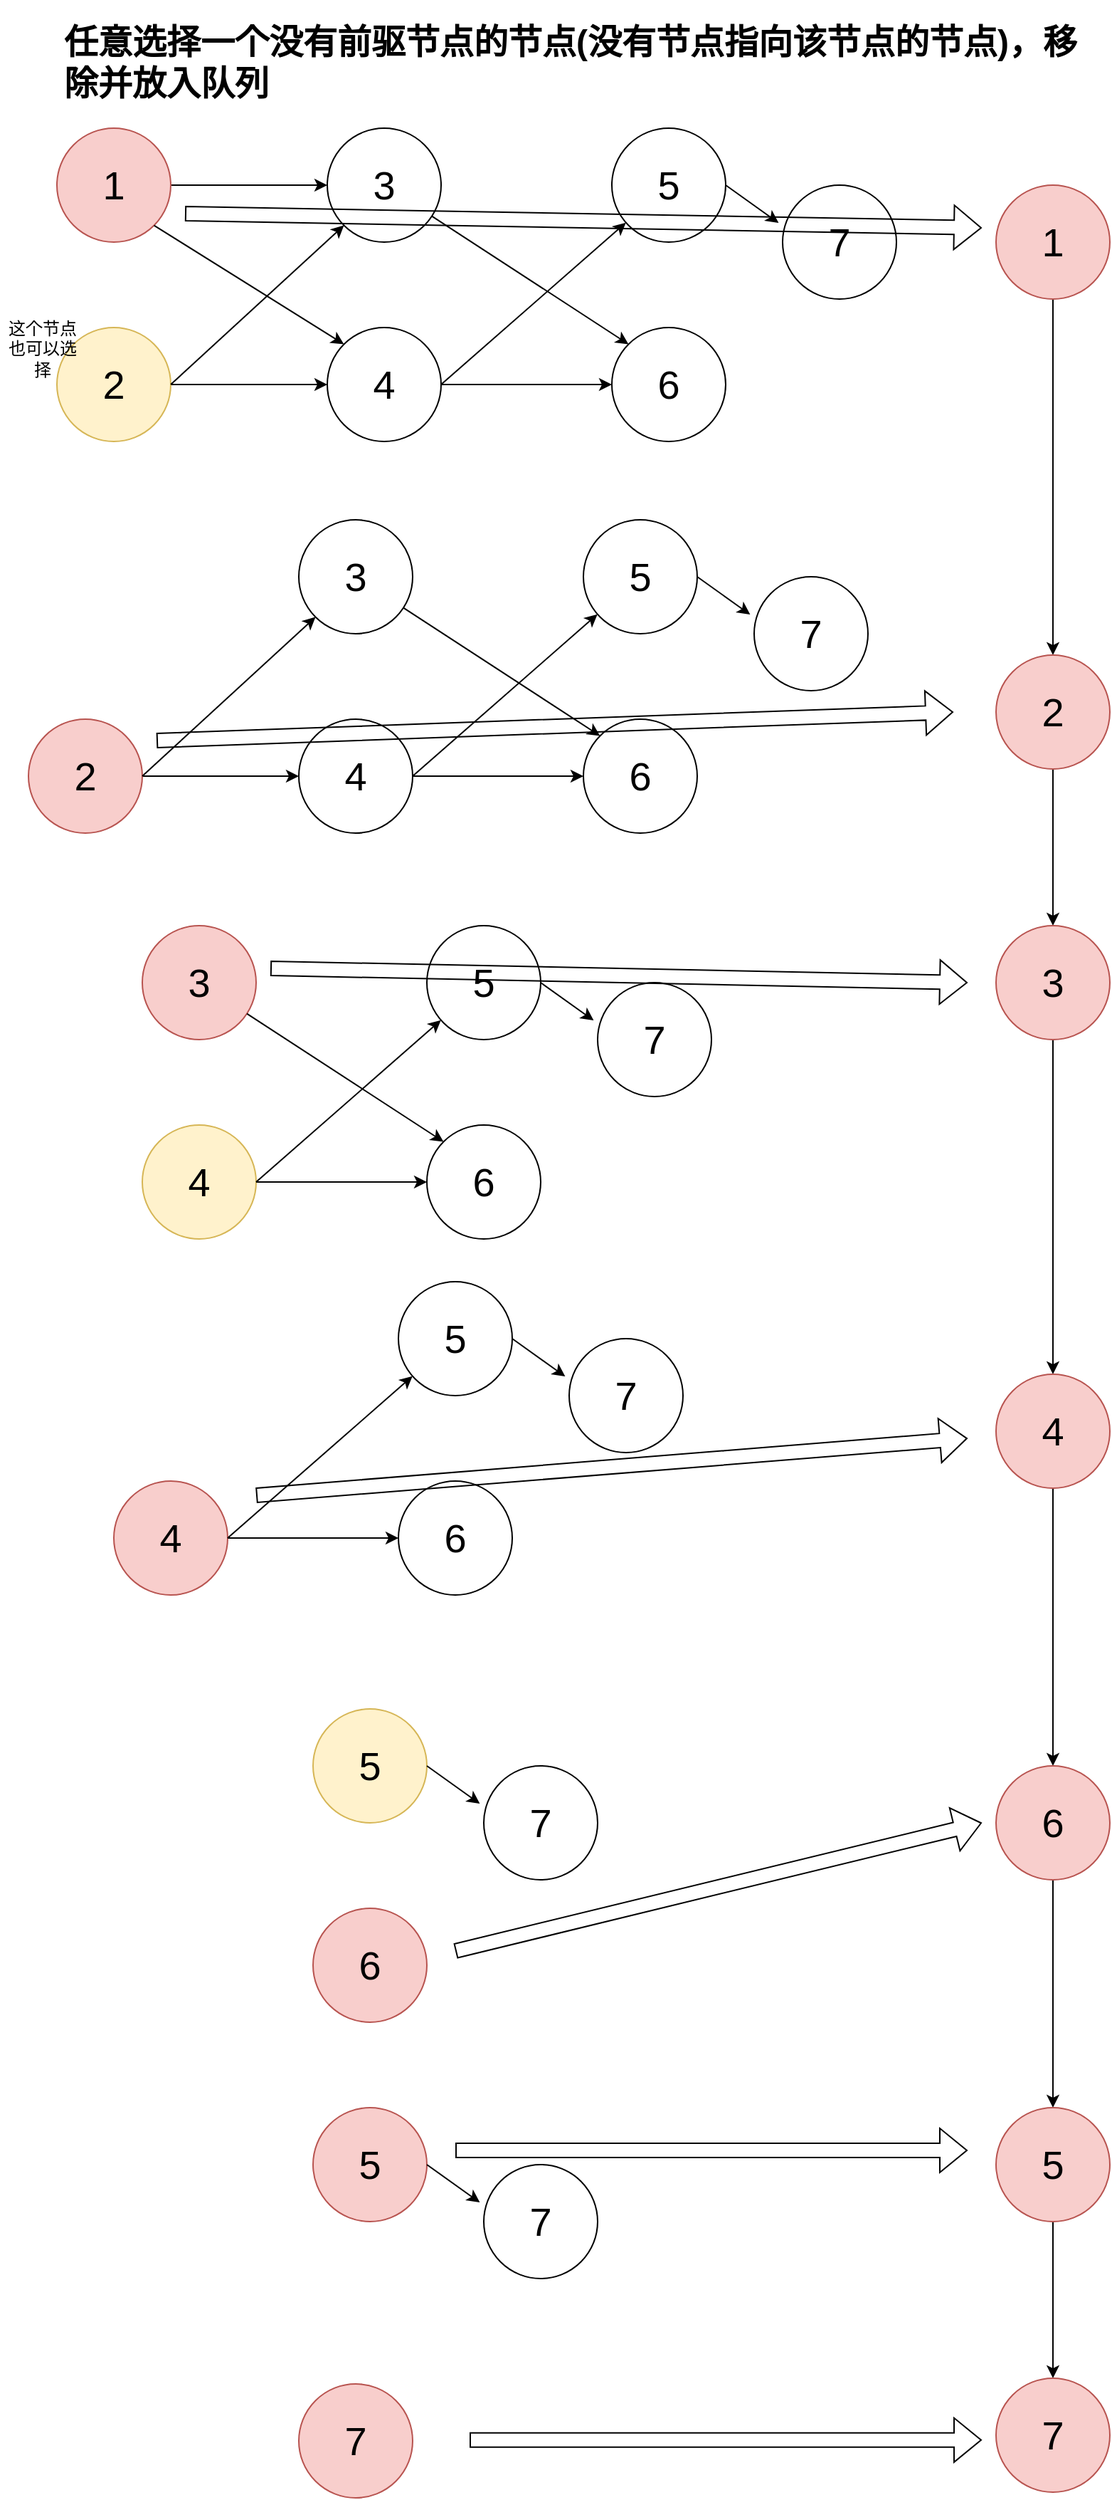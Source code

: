 <mxfile version="20.6.2" type="device"><diagram id="9TkwAuERKdxwC4YR_mTm" name="Page-1"><mxGraphModel dx="1742" dy="984" grid="1" gridSize="10" guides="1" tooltips="1" connect="1" arrows="1" fold="1" page="1" pageScale="1" pageWidth="827" pageHeight="1169" math="0" shadow="0"><root><mxCell id="0"/><mxCell id="1" parent="0"/><mxCell id="Ly1vH-CyXKcCOP3P2JzH-1" value="3" style="ellipse;whiteSpace=wrap;html=1;aspect=fixed;fontSize=28;sketch=0;shadow=0;" vertex="1" parent="1"><mxGeometry x="240" y="90" width="80" height="80" as="geometry"/></mxCell><mxCell id="Ly1vH-CyXKcCOP3P2JzH-2" value="4" style="ellipse;whiteSpace=wrap;html=1;aspect=fixed;fontSize=28;sketch=0;shadow=0;" vertex="1" parent="1"><mxGeometry x="240" y="230" width="80" height="80" as="geometry"/></mxCell><mxCell id="Ly1vH-CyXKcCOP3P2JzH-12" style="edgeStyle=orthogonalEdgeStyle;rounded=0;orthogonalLoop=1;jettySize=auto;html=1;exitX=1;exitY=0.5;exitDx=0;exitDy=0;entryX=0;entryY=0.5;entryDx=0;entryDy=0;fontSize=28;sketch=0;shadow=0;" edge="1" parent="1" source="Ly1vH-CyXKcCOP3P2JzH-3" target="Ly1vH-CyXKcCOP3P2JzH-2"><mxGeometry relative="1" as="geometry"/></mxCell><mxCell id="Ly1vH-CyXKcCOP3P2JzH-3" value="2" style="ellipse;whiteSpace=wrap;html=1;aspect=fixed;fontSize=28;sketch=0;shadow=0;fillColor=#fff2cc;strokeColor=#d6b656;" vertex="1" parent="1"><mxGeometry x="50" y="230" width="80" height="80" as="geometry"/></mxCell><mxCell id="Ly1vH-CyXKcCOP3P2JzH-4" value="7" style="ellipse;whiteSpace=wrap;html=1;aspect=fixed;fontSize=28;sketch=0;shadow=0;" vertex="1" parent="1"><mxGeometry x="560" y="130" width="80" height="80" as="geometry"/></mxCell><mxCell id="Ly1vH-CyXKcCOP3P2JzH-11" style="edgeStyle=orthogonalEdgeStyle;rounded=0;orthogonalLoop=1;jettySize=auto;html=1;exitX=1;exitY=0.5;exitDx=0;exitDy=0;entryX=0;entryY=0.5;entryDx=0;entryDy=0;fontSize=28;sketch=0;shadow=0;" edge="1" parent="1" source="Ly1vH-CyXKcCOP3P2JzH-5" target="Ly1vH-CyXKcCOP3P2JzH-1"><mxGeometry relative="1" as="geometry"/></mxCell><mxCell id="Ly1vH-CyXKcCOP3P2JzH-5" value="1" style="ellipse;whiteSpace=wrap;html=1;aspect=fixed;fontSize=28;sketch=0;shadow=0;fillColor=#f8cecc;strokeColor=#b85450;" vertex="1" parent="1"><mxGeometry x="50" y="90" width="80" height="80" as="geometry"/></mxCell><mxCell id="Ly1vH-CyXKcCOP3P2JzH-6" value="6" style="ellipse;whiteSpace=wrap;html=1;aspect=fixed;fontSize=28;sketch=0;shadow=0;spacingLeft=0;" vertex="1" parent="1"><mxGeometry x="440" y="230" width="80" height="80" as="geometry"/></mxCell><mxCell id="Ly1vH-CyXKcCOP3P2JzH-7" value="5" style="ellipse;whiteSpace=wrap;html=1;aspect=fixed;fontSize=28;sketch=0;shadow=0;" vertex="1" parent="1"><mxGeometry x="440" y="90" width="80" height="80" as="geometry"/></mxCell><mxCell id="Ly1vH-CyXKcCOP3P2JzH-10" value="" style="endArrow=classic;html=1;rounded=0;entryX=0;entryY=1;entryDx=0;entryDy=0;exitX=1;exitY=0.5;exitDx=0;exitDy=0;fontSize=28;sketch=0;shadow=0;" edge="1" parent="1" source="Ly1vH-CyXKcCOP3P2JzH-3" target="Ly1vH-CyXKcCOP3P2JzH-1"><mxGeometry width="50" height="50" relative="1" as="geometry"><mxPoint x="130" y="270" as="sourcePoint"/><mxPoint x="180" y="220" as="targetPoint"/></mxGeometry></mxCell><mxCell id="Ly1vH-CyXKcCOP3P2JzH-15" value="" style="endArrow=classic;html=1;rounded=0;exitX=1;exitY=1;exitDx=0;exitDy=0;entryX=0;entryY=0;entryDx=0;entryDy=0;fontSize=28;sketch=0;shadow=0;" edge="1" parent="1" source="Ly1vH-CyXKcCOP3P2JzH-5" target="Ly1vH-CyXKcCOP3P2JzH-2"><mxGeometry width="50" height="50" relative="1" as="geometry"><mxPoint x="110" y="370" as="sourcePoint"/><mxPoint x="160" y="320" as="targetPoint"/></mxGeometry></mxCell><mxCell id="Ly1vH-CyXKcCOP3P2JzH-18" value="" style="endArrow=classic;html=1;rounded=0;entryX=0;entryY=0;entryDx=0;entryDy=0;fontSize=28;sketch=0;shadow=0;" edge="1" parent="1" source="Ly1vH-CyXKcCOP3P2JzH-1" target="Ly1vH-CyXKcCOP3P2JzH-6"><mxGeometry width="50" height="50" relative="1" as="geometry"><mxPoint x="480" y="200" as="sourcePoint"/><mxPoint x="530" y="150" as="targetPoint"/></mxGeometry></mxCell><mxCell id="Ly1vH-CyXKcCOP3P2JzH-19" value="" style="endArrow=classic;html=1;rounded=0;exitX=1;exitY=0.5;exitDx=0;exitDy=0;entryX=0;entryY=0.5;entryDx=0;entryDy=0;fontSize=28;sketch=0;shadow=0;" edge="1" parent="1" source="Ly1vH-CyXKcCOP3P2JzH-2" target="Ly1vH-CyXKcCOP3P2JzH-6"><mxGeometry width="50" height="50" relative="1" as="geometry"><mxPoint x="480" y="200" as="sourcePoint"/><mxPoint x="530" y="150" as="targetPoint"/></mxGeometry></mxCell><mxCell id="Ly1vH-CyXKcCOP3P2JzH-20" value="" style="endArrow=classic;html=1;rounded=0;exitX=1;exitY=0.5;exitDx=0;exitDy=0;fontSize=28;sketch=0;shadow=0;" edge="1" parent="1" source="Ly1vH-CyXKcCOP3P2JzH-2" target="Ly1vH-CyXKcCOP3P2JzH-7"><mxGeometry width="50" height="50" relative="1" as="geometry"><mxPoint x="480" y="200" as="sourcePoint"/><mxPoint x="530" y="150" as="targetPoint"/></mxGeometry></mxCell><mxCell id="Ly1vH-CyXKcCOP3P2JzH-21" value="" style="endArrow=classic;html=1;rounded=0;exitX=1;exitY=0.5;exitDx=0;exitDy=0;entryX=-0.035;entryY=0.332;entryDx=0;entryDy=0;entryPerimeter=0;fontSize=28;sketch=0;shadow=0;" edge="1" parent="1" source="Ly1vH-CyXKcCOP3P2JzH-7" target="Ly1vH-CyXKcCOP3P2JzH-4"><mxGeometry width="50" height="50" relative="1" as="geometry"><mxPoint x="480" y="200" as="sourcePoint"/><mxPoint x="530" y="150" as="targetPoint"/></mxGeometry></mxCell><mxCell id="Ly1vH-CyXKcCOP3P2JzH-22" value="3" style="ellipse;whiteSpace=wrap;html=1;aspect=fixed;fontSize=28;sketch=0;shadow=0;" vertex="1" parent="1"><mxGeometry x="220" y="365" width="80" height="80" as="geometry"/></mxCell><mxCell id="Ly1vH-CyXKcCOP3P2JzH-23" value="4" style="ellipse;whiteSpace=wrap;html=1;aspect=fixed;fontSize=28;sketch=0;shadow=0;" vertex="1" parent="1"><mxGeometry x="220" y="505" width="80" height="80" as="geometry"/></mxCell><mxCell id="Ly1vH-CyXKcCOP3P2JzH-24" style="edgeStyle=orthogonalEdgeStyle;rounded=0;orthogonalLoop=1;jettySize=auto;html=1;exitX=1;exitY=0.5;exitDx=0;exitDy=0;entryX=0;entryY=0.5;entryDx=0;entryDy=0;fontSize=28;sketch=0;shadow=0;" edge="1" parent="1" source="Ly1vH-CyXKcCOP3P2JzH-25" target="Ly1vH-CyXKcCOP3P2JzH-23"><mxGeometry relative="1" as="geometry"/></mxCell><mxCell id="Ly1vH-CyXKcCOP3P2JzH-25" value="2" style="ellipse;whiteSpace=wrap;html=1;aspect=fixed;fontSize=28;sketch=0;shadow=0;fillColor=#f8cecc;strokeColor=#b85450;" vertex="1" parent="1"><mxGeometry x="30" y="505" width="80" height="80" as="geometry"/></mxCell><mxCell id="Ly1vH-CyXKcCOP3P2JzH-26" value="7" style="ellipse;whiteSpace=wrap;html=1;aspect=fixed;fontSize=28;sketch=0;shadow=0;" vertex="1" parent="1"><mxGeometry x="540" y="405" width="80" height="80" as="geometry"/></mxCell><mxCell id="Ly1vH-CyXKcCOP3P2JzH-53" value="" style="edgeStyle=orthogonalEdgeStyle;rounded=0;sketch=0;orthogonalLoop=1;jettySize=auto;html=1;" edge="1" parent="1" source="Ly1vH-CyXKcCOP3P2JzH-28" target="Ly1vH-CyXKcCOP3P2JzH-48"><mxGeometry relative="1" as="geometry"/></mxCell><mxCell id="Ly1vH-CyXKcCOP3P2JzH-28" value="1" style="ellipse;whiteSpace=wrap;html=1;aspect=fixed;fontSize=28;sketch=0;shadow=0;fillColor=#f8cecc;strokeColor=#b85450;" vertex="1" parent="1"><mxGeometry x="710" y="130" width="80" height="80" as="geometry"/></mxCell><mxCell id="Ly1vH-CyXKcCOP3P2JzH-29" value="6" style="ellipse;whiteSpace=wrap;html=1;aspect=fixed;fontSize=28;sketch=0;shadow=0;" vertex="1" parent="1"><mxGeometry x="420" y="505" width="80" height="80" as="geometry"/></mxCell><mxCell id="Ly1vH-CyXKcCOP3P2JzH-30" value="5" style="ellipse;whiteSpace=wrap;html=1;aspect=fixed;fontSize=28;sketch=0;shadow=0;" vertex="1" parent="1"><mxGeometry x="420" y="365" width="80" height="80" as="geometry"/></mxCell><mxCell id="Ly1vH-CyXKcCOP3P2JzH-31" value="" style="endArrow=classic;html=1;rounded=0;entryX=0;entryY=1;entryDx=0;entryDy=0;exitX=1;exitY=0.5;exitDx=0;exitDy=0;fontSize=28;sketch=0;shadow=0;" edge="1" parent="1" source="Ly1vH-CyXKcCOP3P2JzH-25" target="Ly1vH-CyXKcCOP3P2JzH-22"><mxGeometry width="50" height="50" relative="1" as="geometry"><mxPoint x="110" y="545" as="sourcePoint"/><mxPoint x="160" y="495" as="targetPoint"/></mxGeometry></mxCell><mxCell id="Ly1vH-CyXKcCOP3P2JzH-33" value="" style="endArrow=classic;html=1;rounded=0;entryX=0;entryY=0;entryDx=0;entryDy=0;fontSize=28;sketch=0;shadow=0;" edge="1" parent="1" source="Ly1vH-CyXKcCOP3P2JzH-22" target="Ly1vH-CyXKcCOP3P2JzH-29"><mxGeometry width="50" height="50" relative="1" as="geometry"><mxPoint x="460" y="475" as="sourcePoint"/><mxPoint x="510" y="425" as="targetPoint"/></mxGeometry></mxCell><mxCell id="Ly1vH-CyXKcCOP3P2JzH-34" value="" style="endArrow=classic;html=1;rounded=0;exitX=1;exitY=0.5;exitDx=0;exitDy=0;entryX=0;entryY=0.5;entryDx=0;entryDy=0;fontSize=28;sketch=0;shadow=0;" edge="1" parent="1" source="Ly1vH-CyXKcCOP3P2JzH-23" target="Ly1vH-CyXKcCOP3P2JzH-29"><mxGeometry width="50" height="50" relative="1" as="geometry"><mxPoint x="460" y="475" as="sourcePoint"/><mxPoint x="510" y="425" as="targetPoint"/></mxGeometry></mxCell><mxCell id="Ly1vH-CyXKcCOP3P2JzH-35" value="" style="endArrow=classic;html=1;rounded=0;exitX=1;exitY=0.5;exitDx=0;exitDy=0;fontSize=28;sketch=0;shadow=0;" edge="1" parent="1" source="Ly1vH-CyXKcCOP3P2JzH-23" target="Ly1vH-CyXKcCOP3P2JzH-30"><mxGeometry width="50" height="50" relative="1" as="geometry"><mxPoint x="460" y="475" as="sourcePoint"/><mxPoint x="510" y="425" as="targetPoint"/></mxGeometry></mxCell><mxCell id="Ly1vH-CyXKcCOP3P2JzH-36" value="" style="endArrow=classic;html=1;rounded=0;exitX=1;exitY=0.5;exitDx=0;exitDy=0;entryX=-0.035;entryY=0.332;entryDx=0;entryDy=0;entryPerimeter=0;fontSize=28;sketch=0;shadow=0;" edge="1" parent="1" source="Ly1vH-CyXKcCOP3P2JzH-30" target="Ly1vH-CyXKcCOP3P2JzH-26"><mxGeometry width="50" height="50" relative="1" as="geometry"><mxPoint x="460" y="475" as="sourcePoint"/><mxPoint x="510" y="425" as="targetPoint"/></mxGeometry></mxCell><mxCell id="Ly1vH-CyXKcCOP3P2JzH-37" value="3" style="ellipse;whiteSpace=wrap;html=1;aspect=fixed;fontSize=28;sketch=0;shadow=0;fillColor=#f8cecc;strokeColor=#b85450;" vertex="1" parent="1"><mxGeometry x="110" y="650" width="80" height="80" as="geometry"/></mxCell><mxCell id="Ly1vH-CyXKcCOP3P2JzH-38" value="4" style="ellipse;whiteSpace=wrap;html=1;aspect=fixed;fontSize=28;sketch=0;shadow=0;fillColor=#fff2cc;strokeColor=#d6b656;" vertex="1" parent="1"><mxGeometry x="110" y="790" width="80" height="80" as="geometry"/></mxCell><mxCell id="Ly1vH-CyXKcCOP3P2JzH-39" value="7" style="ellipse;whiteSpace=wrap;html=1;aspect=fixed;fontSize=28;sketch=0;shadow=0;" vertex="1" parent="1"><mxGeometry x="430" y="690" width="80" height="80" as="geometry"/></mxCell><mxCell id="Ly1vH-CyXKcCOP3P2JzH-40" value="6" style="ellipse;whiteSpace=wrap;html=1;aspect=fixed;fontSize=28;sketch=0;shadow=0;" vertex="1" parent="1"><mxGeometry x="310" y="790" width="80" height="80" as="geometry"/></mxCell><mxCell id="Ly1vH-CyXKcCOP3P2JzH-41" value="5" style="ellipse;whiteSpace=wrap;html=1;aspect=fixed;fontSize=28;sketch=0;shadow=0;" vertex="1" parent="1"><mxGeometry x="310" y="650" width="80" height="80" as="geometry"/></mxCell><mxCell id="Ly1vH-CyXKcCOP3P2JzH-42" value="" style="endArrow=classic;html=1;rounded=0;entryX=0;entryY=0;entryDx=0;entryDy=0;fontSize=28;sketch=0;shadow=0;" edge="1" parent="1" source="Ly1vH-CyXKcCOP3P2JzH-37" target="Ly1vH-CyXKcCOP3P2JzH-40"><mxGeometry width="50" height="50" relative="1" as="geometry"><mxPoint x="350" y="760" as="sourcePoint"/><mxPoint x="400" y="710" as="targetPoint"/></mxGeometry></mxCell><mxCell id="Ly1vH-CyXKcCOP3P2JzH-43" value="" style="endArrow=classic;html=1;rounded=0;exitX=1;exitY=0.5;exitDx=0;exitDy=0;entryX=0;entryY=0.5;entryDx=0;entryDy=0;fontSize=28;sketch=0;shadow=0;" edge="1" parent="1" source="Ly1vH-CyXKcCOP3P2JzH-38" target="Ly1vH-CyXKcCOP3P2JzH-40"><mxGeometry width="50" height="50" relative="1" as="geometry"><mxPoint x="350" y="760" as="sourcePoint"/><mxPoint x="400" y="710" as="targetPoint"/></mxGeometry></mxCell><mxCell id="Ly1vH-CyXKcCOP3P2JzH-44" value="" style="endArrow=classic;html=1;rounded=0;exitX=1;exitY=0.5;exitDx=0;exitDy=0;fontSize=28;sketch=0;shadow=0;" edge="1" parent="1" source="Ly1vH-CyXKcCOP3P2JzH-38" target="Ly1vH-CyXKcCOP3P2JzH-41"><mxGeometry width="50" height="50" relative="1" as="geometry"><mxPoint x="350" y="760" as="sourcePoint"/><mxPoint x="400" y="710" as="targetPoint"/></mxGeometry></mxCell><mxCell id="Ly1vH-CyXKcCOP3P2JzH-45" value="" style="endArrow=classic;html=1;rounded=0;exitX=1;exitY=0.5;exitDx=0;exitDy=0;entryX=-0.035;entryY=0.332;entryDx=0;entryDy=0;entryPerimeter=0;fontSize=28;sketch=0;shadow=0;" edge="1" parent="1" source="Ly1vH-CyXKcCOP3P2JzH-41" target="Ly1vH-CyXKcCOP3P2JzH-39"><mxGeometry width="50" height="50" relative="1" as="geometry"><mxPoint x="350" y="760" as="sourcePoint"/><mxPoint x="400" y="710" as="targetPoint"/></mxGeometry></mxCell><mxCell id="Ly1vH-CyXKcCOP3P2JzH-64" style="edgeStyle=orthogonalEdgeStyle;rounded=0;sketch=0;orthogonalLoop=1;jettySize=auto;html=1;entryX=0.5;entryY=0;entryDx=0;entryDy=0;" edge="1" parent="1" source="Ly1vH-CyXKcCOP3P2JzH-48" target="Ly1vH-CyXKcCOP3P2JzH-63"><mxGeometry relative="1" as="geometry"/></mxCell><mxCell id="Ly1vH-CyXKcCOP3P2JzH-48" value="2" style="ellipse;whiteSpace=wrap;html=1;aspect=fixed;fontSize=28;sketch=0;shadow=0;fillColor=#f8cecc;strokeColor=#b85450;" vertex="1" parent="1"><mxGeometry x="710" y="460" width="80" height="80" as="geometry"/></mxCell><mxCell id="Ly1vH-CyXKcCOP3P2JzH-55" value="4" style="ellipse;whiteSpace=wrap;html=1;aspect=fixed;fontSize=28;sketch=0;shadow=0;fillColor=#f8cecc;strokeColor=#b85450;" vertex="1" parent="1"><mxGeometry x="90" y="1040" width="80" height="80" as="geometry"/></mxCell><mxCell id="Ly1vH-CyXKcCOP3P2JzH-56" value="7" style="ellipse;whiteSpace=wrap;html=1;aspect=fixed;fontSize=28;sketch=0;shadow=0;" vertex="1" parent="1"><mxGeometry x="410" y="940" width="80" height="80" as="geometry"/></mxCell><mxCell id="Ly1vH-CyXKcCOP3P2JzH-57" value="6" style="ellipse;whiteSpace=wrap;html=1;aspect=fixed;fontSize=28;sketch=0;shadow=0;" vertex="1" parent="1"><mxGeometry x="290" y="1040" width="80" height="80" as="geometry"/></mxCell><mxCell id="Ly1vH-CyXKcCOP3P2JzH-58" value="5" style="ellipse;whiteSpace=wrap;html=1;aspect=fixed;fontSize=28;sketch=0;shadow=0;" vertex="1" parent="1"><mxGeometry x="290" y="900" width="80" height="80" as="geometry"/></mxCell><mxCell id="Ly1vH-CyXKcCOP3P2JzH-60" value="" style="endArrow=classic;html=1;rounded=0;exitX=1;exitY=0.5;exitDx=0;exitDy=0;entryX=0;entryY=0.5;entryDx=0;entryDy=0;fontSize=28;sketch=0;shadow=0;" edge="1" parent="1" source="Ly1vH-CyXKcCOP3P2JzH-55" target="Ly1vH-CyXKcCOP3P2JzH-57"><mxGeometry width="50" height="50" relative="1" as="geometry"><mxPoint x="330" y="1010" as="sourcePoint"/><mxPoint x="380" y="960" as="targetPoint"/></mxGeometry></mxCell><mxCell id="Ly1vH-CyXKcCOP3P2JzH-61" value="" style="endArrow=classic;html=1;rounded=0;exitX=1;exitY=0.5;exitDx=0;exitDy=0;fontSize=28;sketch=0;shadow=0;" edge="1" parent="1" source="Ly1vH-CyXKcCOP3P2JzH-55" target="Ly1vH-CyXKcCOP3P2JzH-58"><mxGeometry width="50" height="50" relative="1" as="geometry"><mxPoint x="330" y="1010" as="sourcePoint"/><mxPoint x="380" y="960" as="targetPoint"/></mxGeometry></mxCell><mxCell id="Ly1vH-CyXKcCOP3P2JzH-62" value="" style="endArrow=classic;html=1;rounded=0;exitX=1;exitY=0.5;exitDx=0;exitDy=0;entryX=-0.035;entryY=0.332;entryDx=0;entryDy=0;entryPerimeter=0;fontSize=28;sketch=0;shadow=0;" edge="1" parent="1" source="Ly1vH-CyXKcCOP3P2JzH-58" target="Ly1vH-CyXKcCOP3P2JzH-56"><mxGeometry width="50" height="50" relative="1" as="geometry"><mxPoint x="330" y="1010" as="sourcePoint"/><mxPoint x="380" y="960" as="targetPoint"/></mxGeometry></mxCell><mxCell id="Ly1vH-CyXKcCOP3P2JzH-80" style="edgeStyle=orthogonalEdgeStyle;rounded=0;sketch=0;orthogonalLoop=1;jettySize=auto;html=1;" edge="1" parent="1" source="Ly1vH-CyXKcCOP3P2JzH-63" target="Ly1vH-CyXKcCOP3P2JzH-79"><mxGeometry relative="1" as="geometry"/></mxCell><mxCell id="Ly1vH-CyXKcCOP3P2JzH-63" value="3" style="ellipse;whiteSpace=wrap;html=1;aspect=fixed;fontSize=28;sketch=0;shadow=0;fillColor=#f8cecc;strokeColor=#b85450;" vertex="1" parent="1"><mxGeometry x="710" y="650" width="80" height="80" as="geometry"/></mxCell><mxCell id="Ly1vH-CyXKcCOP3P2JzH-72" value="7" style="ellipse;whiteSpace=wrap;html=1;aspect=fixed;fontSize=28;sketch=0;shadow=0;" vertex="1" parent="1"><mxGeometry x="350" y="1240" width="80" height="80" as="geometry"/></mxCell><mxCell id="Ly1vH-CyXKcCOP3P2JzH-73" value="6" style="ellipse;whiteSpace=wrap;html=1;aspect=fixed;fontSize=28;sketch=0;shadow=0;fillColor=#f8cecc;strokeColor=#b85450;" vertex="1" parent="1"><mxGeometry x="230" y="1340" width="80" height="80" as="geometry"/></mxCell><mxCell id="Ly1vH-CyXKcCOP3P2JzH-74" value="5" style="ellipse;whiteSpace=wrap;html=1;aspect=fixed;fontSize=28;sketch=0;shadow=0;fillColor=#fff2cc;strokeColor=#d6b656;" vertex="1" parent="1"><mxGeometry x="230" y="1200" width="80" height="80" as="geometry"/></mxCell><mxCell id="Ly1vH-CyXKcCOP3P2JzH-77" value="" style="endArrow=classic;html=1;rounded=0;exitX=1;exitY=0.5;exitDx=0;exitDy=0;entryX=-0.035;entryY=0.332;entryDx=0;entryDy=0;entryPerimeter=0;fontSize=28;sketch=0;shadow=0;" edge="1" parent="1" source="Ly1vH-CyXKcCOP3P2JzH-74" target="Ly1vH-CyXKcCOP3P2JzH-72"><mxGeometry width="50" height="50" relative="1" as="geometry"><mxPoint x="270" y="1310" as="sourcePoint"/><mxPoint x="320" y="1260" as="targetPoint"/></mxGeometry></mxCell><mxCell id="Ly1vH-CyXKcCOP3P2JzH-82" style="edgeStyle=orthogonalEdgeStyle;rounded=0;sketch=0;orthogonalLoop=1;jettySize=auto;html=1;" edge="1" parent="1" source="Ly1vH-CyXKcCOP3P2JzH-79" target="Ly1vH-CyXKcCOP3P2JzH-81"><mxGeometry relative="1" as="geometry"/></mxCell><mxCell id="Ly1vH-CyXKcCOP3P2JzH-79" value="4" style="ellipse;whiteSpace=wrap;html=1;aspect=fixed;fontSize=28;sketch=0;shadow=0;fillColor=#f8cecc;strokeColor=#b85450;" vertex="1" parent="1"><mxGeometry x="710" y="965" width="80" height="80" as="geometry"/></mxCell><mxCell id="Ly1vH-CyXKcCOP3P2JzH-87" style="edgeStyle=orthogonalEdgeStyle;rounded=0;sketch=0;orthogonalLoop=1;jettySize=auto;html=1;entryX=0.5;entryY=0;entryDx=0;entryDy=0;" edge="1" parent="1" source="Ly1vH-CyXKcCOP3P2JzH-81" target="Ly1vH-CyXKcCOP3P2JzH-86"><mxGeometry relative="1" as="geometry"/></mxCell><mxCell id="Ly1vH-CyXKcCOP3P2JzH-81" value="6" style="ellipse;whiteSpace=wrap;html=1;aspect=fixed;fontSize=28;sketch=0;shadow=0;fillColor=#f8cecc;strokeColor=#b85450;" vertex="1" parent="1"><mxGeometry x="710" y="1240" width="80" height="80" as="geometry"/></mxCell><mxCell id="Ly1vH-CyXKcCOP3P2JzH-83" value="7" style="ellipse;whiteSpace=wrap;html=1;aspect=fixed;fontSize=28;sketch=0;shadow=0;" vertex="1" parent="1"><mxGeometry x="350" y="1520" width="80" height="80" as="geometry"/></mxCell><mxCell id="Ly1vH-CyXKcCOP3P2JzH-84" value="5" style="ellipse;whiteSpace=wrap;html=1;aspect=fixed;fontSize=28;sketch=0;shadow=0;fillColor=#f8cecc;strokeColor=#b85450;" vertex="1" parent="1"><mxGeometry x="230" y="1480" width="80" height="80" as="geometry"/></mxCell><mxCell id="Ly1vH-CyXKcCOP3P2JzH-85" value="" style="endArrow=classic;html=1;rounded=0;exitX=1;exitY=0.5;exitDx=0;exitDy=0;entryX=-0.035;entryY=0.332;entryDx=0;entryDy=0;entryPerimeter=0;fontSize=28;sketch=0;shadow=0;" edge="1" parent="1" source="Ly1vH-CyXKcCOP3P2JzH-84" target="Ly1vH-CyXKcCOP3P2JzH-83"><mxGeometry width="50" height="50" relative="1" as="geometry"><mxPoint x="270" y="1590" as="sourcePoint"/><mxPoint x="320" y="1540" as="targetPoint"/></mxGeometry></mxCell><mxCell id="Ly1vH-CyXKcCOP3P2JzH-90" style="edgeStyle=orthogonalEdgeStyle;rounded=0;sketch=0;orthogonalLoop=1;jettySize=auto;html=1;" edge="1" parent="1" source="Ly1vH-CyXKcCOP3P2JzH-86" target="Ly1vH-CyXKcCOP3P2JzH-89"><mxGeometry relative="1" as="geometry"/></mxCell><mxCell id="Ly1vH-CyXKcCOP3P2JzH-86" value="5" style="ellipse;whiteSpace=wrap;html=1;aspect=fixed;fontSize=28;sketch=0;shadow=0;fillColor=#f8cecc;strokeColor=#b85450;" vertex="1" parent="1"><mxGeometry x="710" y="1480" width="80" height="80" as="geometry"/></mxCell><mxCell id="Ly1vH-CyXKcCOP3P2JzH-88" value="7" style="ellipse;whiteSpace=wrap;html=1;aspect=fixed;fontSize=28;sketch=0;shadow=0;fillColor=#f8cecc;strokeColor=#b85450;" vertex="1" parent="1"><mxGeometry x="220" y="1674" width="80" height="80" as="geometry"/></mxCell><mxCell id="Ly1vH-CyXKcCOP3P2JzH-89" value="7" style="ellipse;whiteSpace=wrap;html=1;aspect=fixed;fontSize=28;sketch=0;shadow=0;fillColor=#f8cecc;strokeColor=#b85450;" vertex="1" parent="1"><mxGeometry x="710" y="1670" width="80" height="80" as="geometry"/></mxCell><mxCell id="Ly1vH-CyXKcCOP3P2JzH-91" value="" style="shape=flexArrow;endArrow=classic;html=1;rounded=0;sketch=0;" edge="1" parent="1"><mxGeometry width="50" height="50" relative="1" as="geometry"><mxPoint x="140" y="150" as="sourcePoint"/><mxPoint x="700" y="160" as="targetPoint"/></mxGeometry></mxCell><mxCell id="Ly1vH-CyXKcCOP3P2JzH-92" value="" style="shape=flexArrow;endArrow=classic;html=1;rounded=0;sketch=0;" edge="1" parent="1"><mxGeometry width="50" height="50" relative="1" as="geometry"><mxPoint x="120" y="520" as="sourcePoint"/><mxPoint x="680" y="500" as="targetPoint"/></mxGeometry></mxCell><mxCell id="Ly1vH-CyXKcCOP3P2JzH-93" value="" style="shape=flexArrow;endArrow=classic;html=1;rounded=0;sketch=0;" edge="1" parent="1"><mxGeometry width="50" height="50" relative="1" as="geometry"><mxPoint x="200" y="680" as="sourcePoint"/><mxPoint x="690" y="690" as="targetPoint"/></mxGeometry></mxCell><mxCell id="Ly1vH-CyXKcCOP3P2JzH-94" value="" style="shape=flexArrow;endArrow=classic;html=1;rounded=0;sketch=0;" edge="1" parent="1"><mxGeometry width="50" height="50" relative="1" as="geometry"><mxPoint x="190" y="1050" as="sourcePoint"/><mxPoint x="690" y="1010" as="targetPoint"/></mxGeometry></mxCell><mxCell id="Ly1vH-CyXKcCOP3P2JzH-95" value="" style="shape=flexArrow;endArrow=classic;html=1;rounded=0;sketch=0;" edge="1" parent="1"><mxGeometry width="50" height="50" relative="1" as="geometry"><mxPoint x="330" y="1370" as="sourcePoint"/><mxPoint x="700" y="1280" as="targetPoint"/></mxGeometry></mxCell><mxCell id="Ly1vH-CyXKcCOP3P2JzH-96" value="" style="shape=flexArrow;endArrow=classic;html=1;rounded=0;sketch=0;" edge="1" parent="1"><mxGeometry width="50" height="50" relative="1" as="geometry"><mxPoint x="330" y="1510" as="sourcePoint"/><mxPoint x="690" y="1510" as="targetPoint"/></mxGeometry></mxCell><mxCell id="Ly1vH-CyXKcCOP3P2JzH-97" value="" style="shape=flexArrow;endArrow=classic;html=1;rounded=0;sketch=0;" edge="1" parent="1"><mxGeometry width="50" height="50" relative="1" as="geometry"><mxPoint x="340" y="1713.41" as="sourcePoint"/><mxPoint x="700" y="1713.41" as="targetPoint"/></mxGeometry></mxCell><mxCell id="Ly1vH-CyXKcCOP3P2JzH-100" value="&lt;h1&gt;任意选择一个没有前驱节点的节点(没有节点指向该节点的节点)，移除并放入队列&lt;br&gt;&lt;/h1&gt;" style="text;html=1;strokeColor=none;fillColor=none;spacing=5;spacingTop=-20;whiteSpace=wrap;overflow=hidden;rounded=0;" vertex="1" parent="1"><mxGeometry x="50" y="10" width="730" height="120" as="geometry"/></mxCell><mxCell id="Ly1vH-CyXKcCOP3P2JzH-101" value="这个节点也可以选择" style="text;html=1;strokeColor=none;fillColor=none;align=center;verticalAlign=middle;whiteSpace=wrap;rounded=0;" vertex="1" parent="1"><mxGeometry x="10" y="230" width="60" height="30" as="geometry"/></mxCell></root></mxGraphModel></diagram></mxfile>